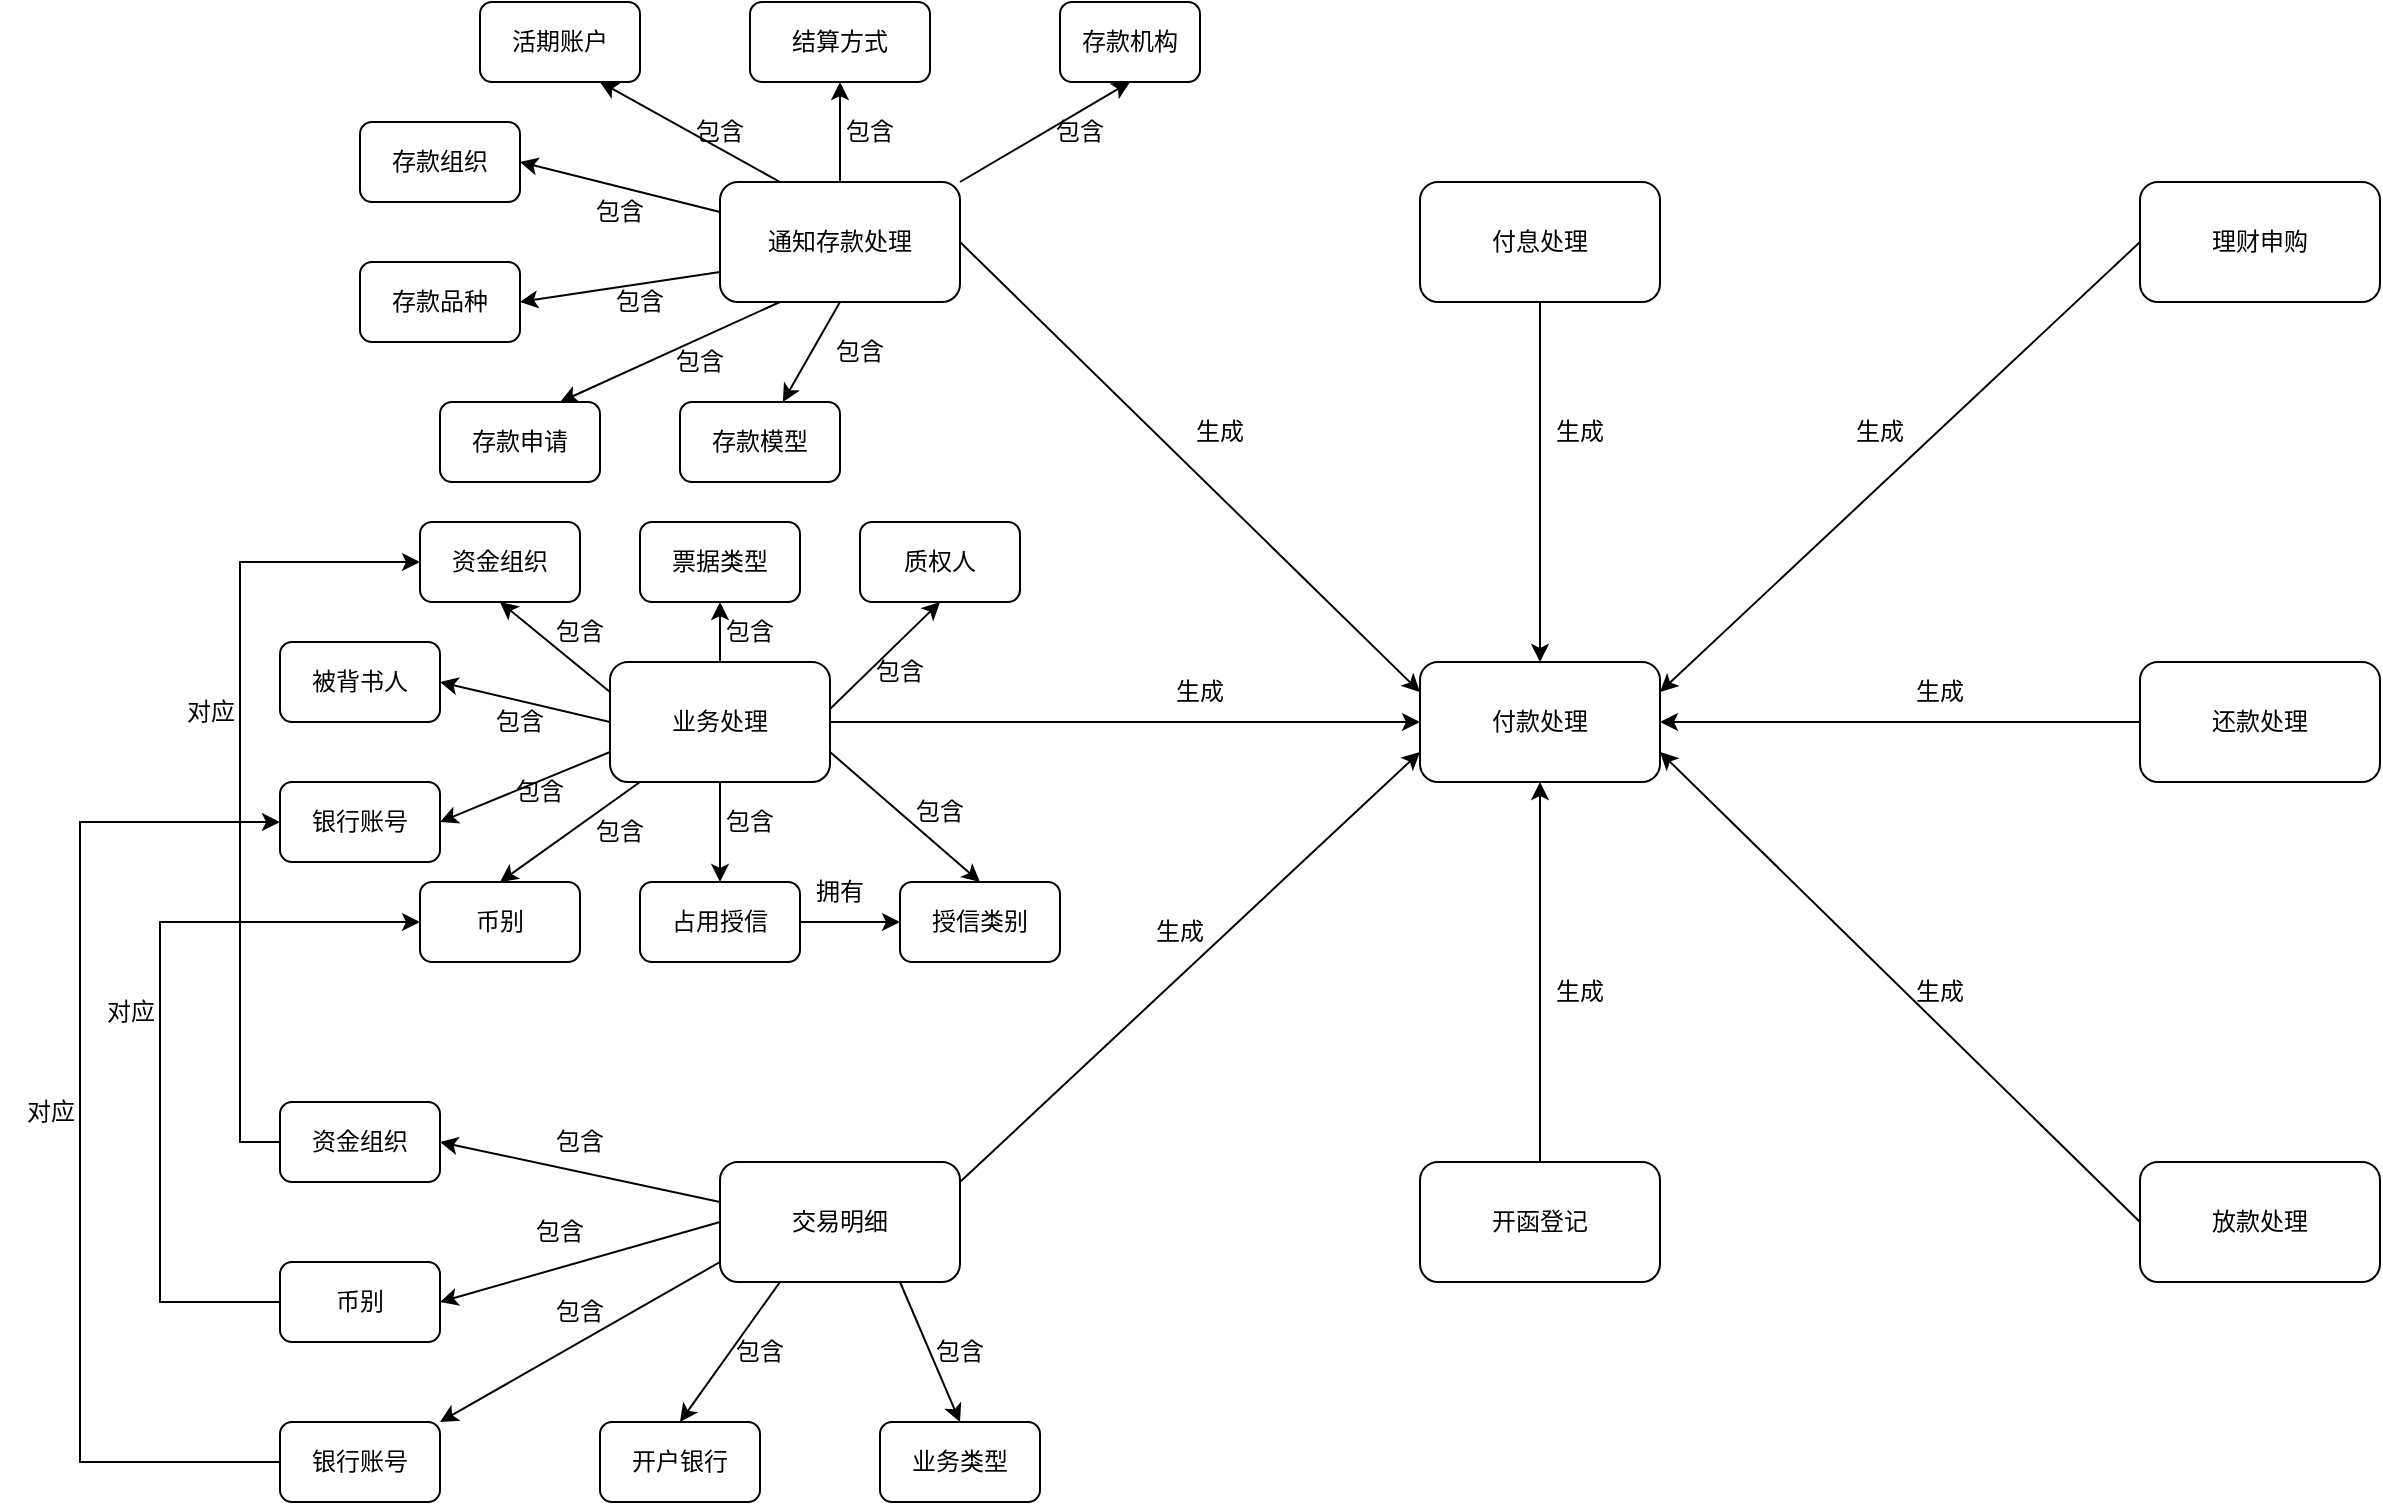 <mxfile version="21.0.2" type="github">
  <diagram name="第 1 页" id="WPsOjEatMS6zGKaoQBQ-">
    <mxGraphModel dx="1434" dy="764" grid="1" gridSize="10" guides="1" tooltips="1" connect="1" arrows="1" fold="1" page="1" pageScale="1" pageWidth="3300" pageHeight="4681" math="0" shadow="0">
      <root>
        <mxCell id="0" />
        <mxCell id="1" parent="0" />
        <mxCell id="t24h0iyzKxg2oMZJbfFu-2" value="付款处理" style="rounded=1;whiteSpace=wrap;html=1;" vertex="1" parent="1">
          <mxGeometry x="870" y="450" width="120" height="60" as="geometry" />
        </mxCell>
        <mxCell id="t24h0iyzKxg2oMZJbfFu-22" style="edgeStyle=orthogonalEdgeStyle;rounded=0;orthogonalLoop=1;jettySize=auto;html=1;entryX=0.5;entryY=1;entryDx=0;entryDy=0;" edge="1" parent="1" source="t24h0iyzKxg2oMZJbfFu-3" target="t24h0iyzKxg2oMZJbfFu-2">
          <mxGeometry relative="1" as="geometry" />
        </mxCell>
        <mxCell id="t24h0iyzKxg2oMZJbfFu-3" value="开函登记" style="rounded=1;whiteSpace=wrap;html=1;" vertex="1" parent="1">
          <mxGeometry x="870" y="700" width="120" height="60" as="geometry" />
        </mxCell>
        <mxCell id="t24h0iyzKxg2oMZJbfFu-50" style="edgeStyle=orthogonalEdgeStyle;rounded=0;orthogonalLoop=1;jettySize=auto;html=1;entryX=0.5;entryY=1;entryDx=0;entryDy=0;" edge="1" parent="1" source="t24h0iyzKxg2oMZJbfFu-4" target="t24h0iyzKxg2oMZJbfFu-37">
          <mxGeometry relative="1" as="geometry" />
        </mxCell>
        <mxCell id="t24h0iyzKxg2oMZJbfFu-4" value="通知存款处理" style="rounded=1;whiteSpace=wrap;html=1;" vertex="1" parent="1">
          <mxGeometry x="520" y="210" width="120" height="60" as="geometry" />
        </mxCell>
        <mxCell id="t24h0iyzKxg2oMZJbfFu-20" style="edgeStyle=orthogonalEdgeStyle;rounded=0;orthogonalLoop=1;jettySize=auto;html=1;" edge="1" parent="1" source="t24h0iyzKxg2oMZJbfFu-5" target="t24h0iyzKxg2oMZJbfFu-2">
          <mxGeometry relative="1" as="geometry" />
        </mxCell>
        <mxCell id="t24h0iyzKxg2oMZJbfFu-5" value="付息处理" style="rounded=1;whiteSpace=wrap;html=1;" vertex="1" parent="1">
          <mxGeometry x="870" y="210" width="120" height="60" as="geometry" />
        </mxCell>
        <mxCell id="t24h0iyzKxg2oMZJbfFu-19" style="edgeStyle=orthogonalEdgeStyle;rounded=0;orthogonalLoop=1;jettySize=auto;html=1;entryX=0;entryY=0.5;entryDx=0;entryDy=0;" edge="1" parent="1" source="t24h0iyzKxg2oMZJbfFu-6" target="t24h0iyzKxg2oMZJbfFu-2">
          <mxGeometry relative="1" as="geometry" />
        </mxCell>
        <mxCell id="t24h0iyzKxg2oMZJbfFu-72" style="edgeStyle=orthogonalEdgeStyle;rounded=0;orthogonalLoop=1;jettySize=auto;html=1;" edge="1" parent="1" source="t24h0iyzKxg2oMZJbfFu-6" target="t24h0iyzKxg2oMZJbfFu-65">
          <mxGeometry relative="1" as="geometry" />
        </mxCell>
        <mxCell id="t24h0iyzKxg2oMZJbfFu-73" style="edgeStyle=orthogonalEdgeStyle;rounded=0;orthogonalLoop=1;jettySize=auto;html=1;exitX=0.5;exitY=0;exitDx=0;exitDy=0;entryX=0.5;entryY=1;entryDx=0;entryDy=0;" edge="1" parent="1" source="t24h0iyzKxg2oMZJbfFu-6" target="t24h0iyzKxg2oMZJbfFu-64">
          <mxGeometry relative="1" as="geometry" />
        </mxCell>
        <mxCell id="t24h0iyzKxg2oMZJbfFu-6" value="业务处理" style="rounded=1;whiteSpace=wrap;html=1;" vertex="1" parent="1">
          <mxGeometry x="465" y="450" width="110" height="60" as="geometry" />
        </mxCell>
        <mxCell id="t24h0iyzKxg2oMZJbfFu-7" value="交易明细" style="rounded=1;whiteSpace=wrap;html=1;" vertex="1" parent="1">
          <mxGeometry x="520" y="700" width="120" height="60" as="geometry" />
        </mxCell>
        <mxCell id="t24h0iyzKxg2oMZJbfFu-10" value="理财申购" style="rounded=1;whiteSpace=wrap;html=1;" vertex="1" parent="1">
          <mxGeometry x="1230" y="210" width="120" height="60" as="geometry" />
        </mxCell>
        <mxCell id="t24h0iyzKxg2oMZJbfFu-21" style="edgeStyle=orthogonalEdgeStyle;rounded=0;orthogonalLoop=1;jettySize=auto;html=1;entryX=1;entryY=0.5;entryDx=0;entryDy=0;" edge="1" parent="1" source="t24h0iyzKxg2oMZJbfFu-11" target="t24h0iyzKxg2oMZJbfFu-2">
          <mxGeometry relative="1" as="geometry" />
        </mxCell>
        <mxCell id="t24h0iyzKxg2oMZJbfFu-11" value="还款处理" style="rounded=1;whiteSpace=wrap;html=1;" vertex="1" parent="1">
          <mxGeometry x="1230" y="450" width="120" height="60" as="geometry" />
        </mxCell>
        <mxCell id="t24h0iyzKxg2oMZJbfFu-12" value="放款处理" style="rounded=1;whiteSpace=wrap;html=1;" vertex="1" parent="1">
          <mxGeometry x="1230" y="700" width="120" height="60" as="geometry" />
        </mxCell>
        <mxCell id="t24h0iyzKxg2oMZJbfFu-16" value="" style="endArrow=classic;html=1;rounded=0;entryX=0;entryY=0.25;entryDx=0;entryDy=0;exitX=1;exitY=0.5;exitDx=0;exitDy=0;" edge="1" parent="1" source="t24h0iyzKxg2oMZJbfFu-4" target="t24h0iyzKxg2oMZJbfFu-2">
          <mxGeometry width="50" height="50" relative="1" as="geometry">
            <mxPoint x="640" y="270" as="sourcePoint" />
            <mxPoint x="930" y="370" as="targetPoint" />
          </mxGeometry>
        </mxCell>
        <mxCell id="t24h0iyzKxg2oMZJbfFu-23" value="" style="endArrow=classic;html=1;rounded=0;entryX=0;entryY=0.75;entryDx=0;entryDy=0;" edge="1" parent="1" target="t24h0iyzKxg2oMZJbfFu-2">
          <mxGeometry width="50" height="50" relative="1" as="geometry">
            <mxPoint x="640" y="710" as="sourcePoint" />
            <mxPoint x="690" y="660" as="targetPoint" />
          </mxGeometry>
        </mxCell>
        <mxCell id="t24h0iyzKxg2oMZJbfFu-24" value="" style="endArrow=classic;html=1;rounded=0;exitX=0;exitY=0.5;exitDx=0;exitDy=0;entryX=1;entryY=0.25;entryDx=0;entryDy=0;" edge="1" parent="1" source="t24h0iyzKxg2oMZJbfFu-10" target="t24h0iyzKxg2oMZJbfFu-2">
          <mxGeometry width="50" height="50" relative="1" as="geometry">
            <mxPoint x="1160" y="350" as="sourcePoint" />
            <mxPoint x="1210" y="300" as="targetPoint" />
          </mxGeometry>
        </mxCell>
        <mxCell id="t24h0iyzKxg2oMZJbfFu-25" value="" style="endArrow=classic;html=1;rounded=0;entryX=1;entryY=0.75;entryDx=0;entryDy=0;exitX=0;exitY=0.5;exitDx=0;exitDy=0;" edge="1" parent="1" source="t24h0iyzKxg2oMZJbfFu-12" target="t24h0iyzKxg2oMZJbfFu-2">
          <mxGeometry width="50" height="50" relative="1" as="geometry">
            <mxPoint x="1230" y="720" as="sourcePoint" />
            <mxPoint x="1280" y="670" as="targetPoint" />
          </mxGeometry>
        </mxCell>
        <mxCell id="t24h0iyzKxg2oMZJbfFu-27" value="生成" style="text;html=1;strokeColor=none;fillColor=none;align=center;verticalAlign=middle;whiteSpace=wrap;rounded=0;" vertex="1" parent="1">
          <mxGeometry x="740" y="320" width="60" height="30" as="geometry" />
        </mxCell>
        <mxCell id="t24h0iyzKxg2oMZJbfFu-28" value="生成" style="text;html=1;strokeColor=none;fillColor=none;align=center;verticalAlign=middle;whiteSpace=wrap;rounded=0;" vertex="1" parent="1">
          <mxGeometry x="730" y="450" width="60" height="30" as="geometry" />
        </mxCell>
        <mxCell id="t24h0iyzKxg2oMZJbfFu-29" value="生成" style="text;html=1;strokeColor=none;fillColor=none;align=center;verticalAlign=middle;whiteSpace=wrap;rounded=0;" vertex="1" parent="1">
          <mxGeometry x="720" y="570" width="60" height="30" as="geometry" />
        </mxCell>
        <mxCell id="t24h0iyzKxg2oMZJbfFu-30" value="生成" style="text;html=1;strokeColor=none;fillColor=none;align=center;verticalAlign=middle;whiteSpace=wrap;rounded=0;" vertex="1" parent="1">
          <mxGeometry x="920" y="600" width="60" height="30" as="geometry" />
        </mxCell>
        <mxCell id="t24h0iyzKxg2oMZJbfFu-31" value="生成" style="text;html=1;strokeColor=none;fillColor=none;align=center;verticalAlign=middle;whiteSpace=wrap;rounded=0;" vertex="1" parent="1">
          <mxGeometry x="1100" y="600" width="60" height="30" as="geometry" />
        </mxCell>
        <mxCell id="t24h0iyzKxg2oMZJbfFu-32" value="生成" style="text;html=1;strokeColor=none;fillColor=none;align=center;verticalAlign=middle;whiteSpace=wrap;rounded=0;" vertex="1" parent="1">
          <mxGeometry x="1100" y="450" width="60" height="30" as="geometry" />
        </mxCell>
        <mxCell id="t24h0iyzKxg2oMZJbfFu-33" value="生成" style="text;html=1;strokeColor=none;fillColor=none;align=center;verticalAlign=middle;whiteSpace=wrap;rounded=0;" vertex="1" parent="1">
          <mxGeometry x="1070" y="320" width="60" height="30" as="geometry" />
        </mxCell>
        <mxCell id="t24h0iyzKxg2oMZJbfFu-34" value="生成" style="text;html=1;strokeColor=none;fillColor=none;align=center;verticalAlign=middle;whiteSpace=wrap;rounded=0;" vertex="1" parent="1">
          <mxGeometry x="920" y="320" width="60" height="30" as="geometry" />
        </mxCell>
        <mxCell id="t24h0iyzKxg2oMZJbfFu-35" value="存款申请" style="rounded=1;whiteSpace=wrap;html=1;" vertex="1" parent="1">
          <mxGeometry x="380" y="320" width="80" height="40" as="geometry" />
        </mxCell>
        <mxCell id="t24h0iyzKxg2oMZJbfFu-36" value="存款组织" style="rounded=1;whiteSpace=wrap;html=1;" vertex="1" parent="1">
          <mxGeometry x="340" y="180" width="80" height="40" as="geometry" />
        </mxCell>
        <mxCell id="t24h0iyzKxg2oMZJbfFu-37" value="结算方式" style="rounded=1;whiteSpace=wrap;html=1;" vertex="1" parent="1">
          <mxGeometry x="535" y="120" width="90" height="40" as="geometry" />
        </mxCell>
        <mxCell id="t24h0iyzKxg2oMZJbfFu-38" value="活期账户" style="rounded=1;whiteSpace=wrap;html=1;" vertex="1" parent="1">
          <mxGeometry x="400" y="120" width="80" height="40" as="geometry" />
        </mxCell>
        <mxCell id="t24h0iyzKxg2oMZJbfFu-39" value="存款品种" style="rounded=1;whiteSpace=wrap;html=1;" vertex="1" parent="1">
          <mxGeometry x="340" y="250" width="80" height="40" as="geometry" />
        </mxCell>
        <mxCell id="t24h0iyzKxg2oMZJbfFu-40" value="存款模型" style="rounded=1;whiteSpace=wrap;html=1;" vertex="1" parent="1">
          <mxGeometry x="500" y="320" width="80" height="40" as="geometry" />
        </mxCell>
        <mxCell id="t24h0iyzKxg2oMZJbfFu-41" value="存款机构" style="rounded=1;whiteSpace=wrap;html=1;" vertex="1" parent="1">
          <mxGeometry x="690" y="120" width="70" height="40" as="geometry" />
        </mxCell>
        <mxCell id="t24h0iyzKxg2oMZJbfFu-45" value="" style="endArrow=classic;html=1;rounded=0;entryX=1;entryY=0.5;entryDx=0;entryDy=0;exitX=0;exitY=0.25;exitDx=0;exitDy=0;" edge="1" parent="1" source="t24h0iyzKxg2oMZJbfFu-4" target="t24h0iyzKxg2oMZJbfFu-36">
          <mxGeometry width="50" height="50" relative="1" as="geometry">
            <mxPoint x="830" y="480" as="sourcePoint" />
            <mxPoint x="880" y="430" as="targetPoint" />
          </mxGeometry>
        </mxCell>
        <mxCell id="t24h0iyzKxg2oMZJbfFu-46" value="" style="endArrow=classic;html=1;rounded=0;entryX=1;entryY=0.5;entryDx=0;entryDy=0;exitX=0;exitY=0.75;exitDx=0;exitDy=0;" edge="1" parent="1" source="t24h0iyzKxg2oMZJbfFu-4" target="t24h0iyzKxg2oMZJbfFu-39">
          <mxGeometry width="50" height="50" relative="1" as="geometry">
            <mxPoint x="530" y="235" as="sourcePoint" />
            <mxPoint x="430" y="210" as="targetPoint" />
          </mxGeometry>
        </mxCell>
        <mxCell id="t24h0iyzKxg2oMZJbfFu-47" value="" style="endArrow=classic;html=1;rounded=0;entryX=0.75;entryY=0;entryDx=0;entryDy=0;exitX=0.25;exitY=1;exitDx=0;exitDy=0;" edge="1" parent="1" source="t24h0iyzKxg2oMZJbfFu-4" target="t24h0iyzKxg2oMZJbfFu-35">
          <mxGeometry width="50" height="50" relative="1" as="geometry">
            <mxPoint x="530" y="235" as="sourcePoint" />
            <mxPoint x="430" y="210" as="targetPoint" />
          </mxGeometry>
        </mxCell>
        <mxCell id="t24h0iyzKxg2oMZJbfFu-49" value="" style="endArrow=classic;html=1;rounded=0;exitX=0.5;exitY=1;exitDx=0;exitDy=0;" edge="1" parent="1" source="t24h0iyzKxg2oMZJbfFu-4" target="t24h0iyzKxg2oMZJbfFu-40">
          <mxGeometry width="50" height="50" relative="1" as="geometry">
            <mxPoint x="530" y="235" as="sourcePoint" />
            <mxPoint x="430" y="210" as="targetPoint" />
          </mxGeometry>
        </mxCell>
        <mxCell id="t24h0iyzKxg2oMZJbfFu-51" value="" style="endArrow=classic;html=1;rounded=0;entryX=0.5;entryY=1;entryDx=0;entryDy=0;exitX=1;exitY=0;exitDx=0;exitDy=0;" edge="1" parent="1" source="t24h0iyzKxg2oMZJbfFu-4" target="t24h0iyzKxg2oMZJbfFu-41">
          <mxGeometry width="50" height="50" relative="1" as="geometry">
            <mxPoint x="530" y="235" as="sourcePoint" />
            <mxPoint x="430" y="210" as="targetPoint" />
          </mxGeometry>
        </mxCell>
        <mxCell id="t24h0iyzKxg2oMZJbfFu-52" value="" style="endArrow=classic;html=1;rounded=0;entryX=0.75;entryY=1;entryDx=0;entryDy=0;exitX=0.25;exitY=0;exitDx=0;exitDy=0;" edge="1" parent="1" source="t24h0iyzKxg2oMZJbfFu-4" target="t24h0iyzKxg2oMZJbfFu-38">
          <mxGeometry width="50" height="50" relative="1" as="geometry">
            <mxPoint x="650" y="220" as="sourcePoint" />
            <mxPoint x="735" y="170" as="targetPoint" />
          </mxGeometry>
        </mxCell>
        <mxCell id="t24h0iyzKxg2oMZJbfFu-53" value="包含" style="text;html=1;strokeColor=none;fillColor=none;align=center;verticalAlign=middle;whiteSpace=wrap;rounded=0;" vertex="1" parent="1">
          <mxGeometry x="440" y="210" width="60" height="30" as="geometry" />
        </mxCell>
        <mxCell id="t24h0iyzKxg2oMZJbfFu-54" value="包含" style="text;html=1;strokeColor=none;fillColor=none;align=center;verticalAlign=middle;whiteSpace=wrap;rounded=0;" vertex="1" parent="1">
          <mxGeometry x="450" y="255" width="60" height="30" as="geometry" />
        </mxCell>
        <mxCell id="t24h0iyzKxg2oMZJbfFu-56" value="包含" style="text;html=1;strokeColor=none;fillColor=none;align=center;verticalAlign=middle;whiteSpace=wrap;rounded=0;" vertex="1" parent="1">
          <mxGeometry x="480" y="285" width="60" height="30" as="geometry" />
        </mxCell>
        <mxCell id="t24h0iyzKxg2oMZJbfFu-57" value="包含" style="text;html=1;strokeColor=none;fillColor=none;align=center;verticalAlign=middle;whiteSpace=wrap;rounded=0;" vertex="1" parent="1">
          <mxGeometry x="560" y="280" width="60" height="30" as="geometry" />
        </mxCell>
        <mxCell id="t24h0iyzKxg2oMZJbfFu-58" value="包含" style="text;html=1;strokeColor=none;fillColor=none;align=center;verticalAlign=middle;whiteSpace=wrap;rounded=0;" vertex="1" parent="1">
          <mxGeometry x="670" y="170" width="60" height="30" as="geometry" />
        </mxCell>
        <mxCell id="t24h0iyzKxg2oMZJbfFu-59" value="包含" style="text;html=1;strokeColor=none;fillColor=none;align=center;verticalAlign=middle;whiteSpace=wrap;rounded=0;" vertex="1" parent="1">
          <mxGeometry x="565" y="170" width="60" height="30" as="geometry" />
        </mxCell>
        <mxCell id="t24h0iyzKxg2oMZJbfFu-60" value="包含" style="text;html=1;strokeColor=none;fillColor=none;align=center;verticalAlign=middle;whiteSpace=wrap;rounded=0;" vertex="1" parent="1">
          <mxGeometry x="490" y="170" width="60" height="30" as="geometry" />
        </mxCell>
        <mxCell id="t24h0iyzKxg2oMZJbfFu-61" value="资金组织" style="rounded=1;whiteSpace=wrap;html=1;" vertex="1" parent="1">
          <mxGeometry x="370" y="380" width="80" height="40" as="geometry" />
        </mxCell>
        <mxCell id="t24h0iyzKxg2oMZJbfFu-62" value="质权人" style="rounded=1;whiteSpace=wrap;html=1;" vertex="1" parent="1">
          <mxGeometry x="590" y="380" width="80" height="40" as="geometry" />
        </mxCell>
        <mxCell id="t24h0iyzKxg2oMZJbfFu-63" value="被背书人" style="rounded=1;whiteSpace=wrap;html=1;" vertex="1" parent="1">
          <mxGeometry x="300" y="440" width="80" height="40" as="geometry" />
        </mxCell>
        <mxCell id="t24h0iyzKxg2oMZJbfFu-64" value="票据类型" style="rounded=1;whiteSpace=wrap;html=1;" vertex="1" parent="1">
          <mxGeometry x="480" y="380" width="80" height="40" as="geometry" />
        </mxCell>
        <mxCell id="t24h0iyzKxg2oMZJbfFu-109" style="edgeStyle=orthogonalEdgeStyle;rounded=0;orthogonalLoop=1;jettySize=auto;html=1;" edge="1" parent="1" source="t24h0iyzKxg2oMZJbfFu-65" target="t24h0iyzKxg2oMZJbfFu-68">
          <mxGeometry relative="1" as="geometry" />
        </mxCell>
        <mxCell id="t24h0iyzKxg2oMZJbfFu-65" value="占用授信" style="rounded=1;whiteSpace=wrap;html=1;" vertex="1" parent="1">
          <mxGeometry x="480" y="560" width="80" height="40" as="geometry" />
        </mxCell>
        <mxCell id="t24h0iyzKxg2oMZJbfFu-66" value="银行账号" style="rounded=1;whiteSpace=wrap;html=1;" vertex="1" parent="1">
          <mxGeometry x="300" y="510" width="80" height="40" as="geometry" />
        </mxCell>
        <mxCell id="t24h0iyzKxg2oMZJbfFu-67" value="币别" style="rounded=1;whiteSpace=wrap;html=1;" vertex="1" parent="1">
          <mxGeometry x="370" y="560" width="80" height="40" as="geometry" />
        </mxCell>
        <mxCell id="t24h0iyzKxg2oMZJbfFu-68" value="授信类别" style="rounded=1;whiteSpace=wrap;html=1;" vertex="1" parent="1">
          <mxGeometry x="610" y="560" width="80" height="40" as="geometry" />
        </mxCell>
        <mxCell id="t24h0iyzKxg2oMZJbfFu-69" value="" style="endArrow=classic;html=1;rounded=0;entryX=0.5;entryY=1;entryDx=0;entryDy=0;exitX=1;exitY=0.392;exitDx=0;exitDy=0;exitPerimeter=0;" edge="1" parent="1" source="t24h0iyzKxg2oMZJbfFu-6" target="t24h0iyzKxg2oMZJbfFu-62">
          <mxGeometry width="50" height="50" relative="1" as="geometry">
            <mxPoint x="600" y="460" as="sourcePoint" />
            <mxPoint x="650" y="410" as="targetPoint" />
          </mxGeometry>
        </mxCell>
        <mxCell id="t24h0iyzKxg2oMZJbfFu-71" value="" style="endArrow=classic;html=1;rounded=0;exitX=1;exitY=0.75;exitDx=0;exitDy=0;entryX=0.5;entryY=0;entryDx=0;entryDy=0;" edge="1" parent="1" source="t24h0iyzKxg2oMZJbfFu-6" target="t24h0iyzKxg2oMZJbfFu-68">
          <mxGeometry width="50" height="50" relative="1" as="geometry">
            <mxPoint x="830" y="480" as="sourcePoint" />
            <mxPoint x="770" y="550" as="targetPoint" />
          </mxGeometry>
        </mxCell>
        <mxCell id="t24h0iyzKxg2oMZJbfFu-74" value="" style="endArrow=classic;html=1;rounded=0;entryX=0.5;entryY=1;entryDx=0;entryDy=0;exitX=0;exitY=0.25;exitDx=0;exitDy=0;" edge="1" parent="1" source="t24h0iyzKxg2oMZJbfFu-6" target="t24h0iyzKxg2oMZJbfFu-61">
          <mxGeometry width="50" height="50" relative="1" as="geometry">
            <mxPoint x="410" y="505" as="sourcePoint" />
            <mxPoint x="460" y="455" as="targetPoint" />
          </mxGeometry>
        </mxCell>
        <mxCell id="t24h0iyzKxg2oMZJbfFu-75" value="" style="endArrow=classic;html=1;rounded=0;entryX=1;entryY=0.5;entryDx=0;entryDy=0;exitX=0;exitY=0.5;exitDx=0;exitDy=0;" edge="1" parent="1" source="t24h0iyzKxg2oMZJbfFu-6" target="t24h0iyzKxg2oMZJbfFu-63">
          <mxGeometry width="50" height="50" relative="1" as="geometry">
            <mxPoint x="830" y="480" as="sourcePoint" />
            <mxPoint x="880" y="430" as="targetPoint" />
          </mxGeometry>
        </mxCell>
        <mxCell id="t24h0iyzKxg2oMZJbfFu-77" value="" style="endArrow=classic;html=1;rounded=0;entryX=1;entryY=0.5;entryDx=0;entryDy=0;exitX=0;exitY=0.75;exitDx=0;exitDy=0;" edge="1" parent="1" source="t24h0iyzKxg2oMZJbfFu-6" target="t24h0iyzKxg2oMZJbfFu-66">
          <mxGeometry width="50" height="50" relative="1" as="geometry">
            <mxPoint x="410" y="550" as="sourcePoint" />
            <mxPoint x="460" y="500" as="targetPoint" />
          </mxGeometry>
        </mxCell>
        <mxCell id="t24h0iyzKxg2oMZJbfFu-78" value="" style="endArrow=classic;html=1;rounded=0;entryX=0.5;entryY=0;entryDx=0;entryDy=0;" edge="1" parent="1" target="t24h0iyzKxg2oMZJbfFu-67">
          <mxGeometry width="50" height="50" relative="1" as="geometry">
            <mxPoint x="480" y="510" as="sourcePoint" />
            <mxPoint x="420" y="570" as="targetPoint" />
          </mxGeometry>
        </mxCell>
        <mxCell id="t24h0iyzKxg2oMZJbfFu-79" value="包含" style="text;html=1;strokeColor=none;fillColor=none;align=center;verticalAlign=middle;whiteSpace=wrap;rounded=0;" vertex="1" parent="1">
          <mxGeometry x="505" y="420" width="60" height="30" as="geometry" />
        </mxCell>
        <mxCell id="t24h0iyzKxg2oMZJbfFu-80" value="包含" style="text;html=1;strokeColor=none;fillColor=none;align=center;verticalAlign=middle;whiteSpace=wrap;rounded=0;" vertex="1" parent="1">
          <mxGeometry x="580" y="440" width="60" height="30" as="geometry" />
        </mxCell>
        <mxCell id="t24h0iyzKxg2oMZJbfFu-81" value="包含" style="text;html=1;strokeColor=none;fillColor=none;align=center;verticalAlign=middle;whiteSpace=wrap;rounded=0;" vertex="1" parent="1">
          <mxGeometry x="600" y="510" width="60" height="30" as="geometry" />
        </mxCell>
        <mxCell id="t24h0iyzKxg2oMZJbfFu-82" value="包含" style="text;html=1;strokeColor=none;fillColor=none;align=center;verticalAlign=middle;whiteSpace=wrap;rounded=0;" vertex="1" parent="1">
          <mxGeometry x="505" y="515" width="60" height="30" as="geometry" />
        </mxCell>
        <mxCell id="t24h0iyzKxg2oMZJbfFu-83" value="包含" style="text;html=1;strokeColor=none;fillColor=none;align=center;verticalAlign=middle;whiteSpace=wrap;rounded=0;" vertex="1" parent="1">
          <mxGeometry x="440" y="520" width="60" height="30" as="geometry" />
        </mxCell>
        <mxCell id="t24h0iyzKxg2oMZJbfFu-84" value="包含" style="text;html=1;strokeColor=none;fillColor=none;align=center;verticalAlign=middle;whiteSpace=wrap;rounded=0;" vertex="1" parent="1">
          <mxGeometry x="410" y="500" width="40" height="30" as="geometry" />
        </mxCell>
        <mxCell id="t24h0iyzKxg2oMZJbfFu-87" value="包含" style="text;html=1;strokeColor=none;fillColor=none;align=center;verticalAlign=middle;whiteSpace=wrap;rounded=0;" vertex="1" parent="1">
          <mxGeometry x="400" y="465" width="40" height="30" as="geometry" />
        </mxCell>
        <mxCell id="t24h0iyzKxg2oMZJbfFu-88" value="包含" style="text;html=1;strokeColor=none;fillColor=none;align=center;verticalAlign=middle;whiteSpace=wrap;rounded=0;" vertex="1" parent="1">
          <mxGeometry x="430" y="420" width="40" height="30" as="geometry" />
        </mxCell>
        <mxCell id="t24h0iyzKxg2oMZJbfFu-103" style="edgeStyle=orthogonalEdgeStyle;rounded=0;orthogonalLoop=1;jettySize=auto;html=1;entryX=0;entryY=0.5;entryDx=0;entryDy=0;" edge="1" parent="1" source="t24h0iyzKxg2oMZJbfFu-89" target="t24h0iyzKxg2oMZJbfFu-61">
          <mxGeometry relative="1" as="geometry">
            <Array as="points">
              <mxPoint x="280" y="690" />
              <mxPoint x="280" y="400" />
            </Array>
          </mxGeometry>
        </mxCell>
        <mxCell id="t24h0iyzKxg2oMZJbfFu-89" value="资金组织" style="rounded=1;whiteSpace=wrap;html=1;" vertex="1" parent="1">
          <mxGeometry x="300" y="670" width="80" height="40" as="geometry" />
        </mxCell>
        <mxCell id="t24h0iyzKxg2oMZJbfFu-90" value="业务类型" style="rounded=1;whiteSpace=wrap;html=1;" vertex="1" parent="1">
          <mxGeometry x="600" y="830" width="80" height="40" as="geometry" />
        </mxCell>
        <mxCell id="t24h0iyzKxg2oMZJbfFu-105" style="edgeStyle=orthogonalEdgeStyle;rounded=0;orthogonalLoop=1;jettySize=auto;html=1;" edge="1" parent="1" source="t24h0iyzKxg2oMZJbfFu-91" target="t24h0iyzKxg2oMZJbfFu-67">
          <mxGeometry relative="1" as="geometry">
            <Array as="points">
              <mxPoint x="240" y="770" />
              <mxPoint x="240" y="580" />
            </Array>
          </mxGeometry>
        </mxCell>
        <mxCell id="t24h0iyzKxg2oMZJbfFu-91" value="币别" style="rounded=1;whiteSpace=wrap;html=1;" vertex="1" parent="1">
          <mxGeometry x="300" y="750" width="80" height="40" as="geometry" />
        </mxCell>
        <mxCell id="t24h0iyzKxg2oMZJbfFu-92" value="开户银行" style="rounded=1;whiteSpace=wrap;html=1;" vertex="1" parent="1">
          <mxGeometry x="460" y="830" width="80" height="40" as="geometry" />
        </mxCell>
        <mxCell id="t24h0iyzKxg2oMZJbfFu-107" style="edgeStyle=orthogonalEdgeStyle;rounded=0;orthogonalLoop=1;jettySize=auto;html=1;" edge="1" parent="1" source="t24h0iyzKxg2oMZJbfFu-94" target="t24h0iyzKxg2oMZJbfFu-66">
          <mxGeometry relative="1" as="geometry">
            <Array as="points">
              <mxPoint x="200" y="850" />
              <mxPoint x="200" y="530" />
            </Array>
          </mxGeometry>
        </mxCell>
        <mxCell id="t24h0iyzKxg2oMZJbfFu-94" value="银行账号" style="rounded=1;whiteSpace=wrap;html=1;" vertex="1" parent="1">
          <mxGeometry x="300" y="830" width="80" height="40" as="geometry" />
        </mxCell>
        <mxCell id="t24h0iyzKxg2oMZJbfFu-98" value="" style="endArrow=classic;html=1;rounded=0;entryX=1;entryY=0.5;entryDx=0;entryDy=0;" edge="1" parent="1" target="t24h0iyzKxg2oMZJbfFu-89">
          <mxGeometry width="50" height="50" relative="1" as="geometry">
            <mxPoint x="520" y="720" as="sourcePoint" />
            <mxPoint x="880" y="730" as="targetPoint" />
          </mxGeometry>
        </mxCell>
        <mxCell id="t24h0iyzKxg2oMZJbfFu-99" value="" style="endArrow=classic;html=1;rounded=0;entryX=1;entryY=0.5;entryDx=0;entryDy=0;" edge="1" parent="1" target="t24h0iyzKxg2oMZJbfFu-91">
          <mxGeometry width="50" height="50" relative="1" as="geometry">
            <mxPoint x="520" y="730" as="sourcePoint" />
            <mxPoint x="410" y="700" as="targetPoint" />
          </mxGeometry>
        </mxCell>
        <mxCell id="t24h0iyzKxg2oMZJbfFu-100" value="" style="endArrow=classic;html=1;rounded=0;entryX=1;entryY=0;entryDx=0;entryDy=0;" edge="1" parent="1" target="t24h0iyzKxg2oMZJbfFu-94">
          <mxGeometry width="50" height="50" relative="1" as="geometry">
            <mxPoint x="520" y="750" as="sourcePoint" />
            <mxPoint x="410" y="780" as="targetPoint" />
          </mxGeometry>
        </mxCell>
        <mxCell id="t24h0iyzKxg2oMZJbfFu-101" value="" style="endArrow=classic;html=1;rounded=0;entryX=0.5;entryY=0;entryDx=0;entryDy=0;exitX=0.25;exitY=1;exitDx=0;exitDy=0;" edge="1" parent="1" source="t24h0iyzKxg2oMZJbfFu-7" target="t24h0iyzKxg2oMZJbfFu-92">
          <mxGeometry width="50" height="50" relative="1" as="geometry">
            <mxPoint x="530" y="760" as="sourcePoint" />
            <mxPoint x="410" y="840" as="targetPoint" />
          </mxGeometry>
        </mxCell>
        <mxCell id="t24h0iyzKxg2oMZJbfFu-102" value="" style="endArrow=classic;html=1;rounded=0;entryX=0.5;entryY=0;entryDx=0;entryDy=0;exitX=0.75;exitY=1;exitDx=0;exitDy=0;" edge="1" parent="1" source="t24h0iyzKxg2oMZJbfFu-7" target="t24h0iyzKxg2oMZJbfFu-90">
          <mxGeometry width="50" height="50" relative="1" as="geometry">
            <mxPoint x="560" y="770" as="sourcePoint" />
            <mxPoint x="510" y="840" as="targetPoint" />
          </mxGeometry>
        </mxCell>
        <mxCell id="t24h0iyzKxg2oMZJbfFu-104" value="对应" style="text;html=1;align=center;verticalAlign=middle;resizable=0;points=[];autosize=1;strokeColor=none;fillColor=none;" vertex="1" parent="1">
          <mxGeometry x="240" y="460" width="50" height="30" as="geometry" />
        </mxCell>
        <mxCell id="t24h0iyzKxg2oMZJbfFu-106" value="对应" style="text;html=1;align=center;verticalAlign=middle;resizable=0;points=[];autosize=1;strokeColor=none;fillColor=none;" vertex="1" parent="1">
          <mxGeometry x="200" y="610" width="50" height="30" as="geometry" />
        </mxCell>
        <mxCell id="t24h0iyzKxg2oMZJbfFu-108" value="对应" style="text;html=1;align=center;verticalAlign=middle;resizable=0;points=[];autosize=1;strokeColor=none;fillColor=none;" vertex="1" parent="1">
          <mxGeometry x="160" y="660" width="50" height="30" as="geometry" />
        </mxCell>
        <mxCell id="t24h0iyzKxg2oMZJbfFu-110" value="拥有" style="text;html=1;strokeColor=none;fillColor=none;align=center;verticalAlign=middle;whiteSpace=wrap;rounded=0;" vertex="1" parent="1">
          <mxGeometry x="550" y="550" width="60" height="30" as="geometry" />
        </mxCell>
        <mxCell id="t24h0iyzKxg2oMZJbfFu-111" value="包含" style="text;html=1;strokeColor=none;fillColor=none;align=center;verticalAlign=middle;whiteSpace=wrap;rounded=0;" vertex="1" parent="1">
          <mxGeometry x="420" y="675" width="60" height="30" as="geometry" />
        </mxCell>
        <mxCell id="t24h0iyzKxg2oMZJbfFu-112" value="包含" style="text;html=1;strokeColor=none;fillColor=none;align=center;verticalAlign=middle;whiteSpace=wrap;rounded=0;" vertex="1" parent="1">
          <mxGeometry x="410" y="720" width="60" height="30" as="geometry" />
        </mxCell>
        <mxCell id="t24h0iyzKxg2oMZJbfFu-113" value="包含" style="text;html=1;strokeColor=none;fillColor=none;align=center;verticalAlign=middle;whiteSpace=wrap;rounded=0;" vertex="1" parent="1">
          <mxGeometry x="420" y="760" width="60" height="30" as="geometry" />
        </mxCell>
        <mxCell id="t24h0iyzKxg2oMZJbfFu-115" value="包含" style="text;html=1;strokeColor=none;fillColor=none;align=center;verticalAlign=middle;whiteSpace=wrap;rounded=0;" vertex="1" parent="1">
          <mxGeometry x="510" y="780" width="60" height="30" as="geometry" />
        </mxCell>
        <mxCell id="t24h0iyzKxg2oMZJbfFu-116" value="包含" style="text;html=1;strokeColor=none;fillColor=none;align=center;verticalAlign=middle;whiteSpace=wrap;rounded=0;" vertex="1" parent="1">
          <mxGeometry x="610" y="780" width="60" height="30" as="geometry" />
        </mxCell>
      </root>
    </mxGraphModel>
  </diagram>
</mxfile>
